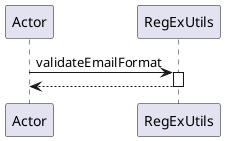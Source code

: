 @startuml
participant Actor
Actor -> RegExUtils : validateEmailFormat
activate RegExUtils
return
@enduml